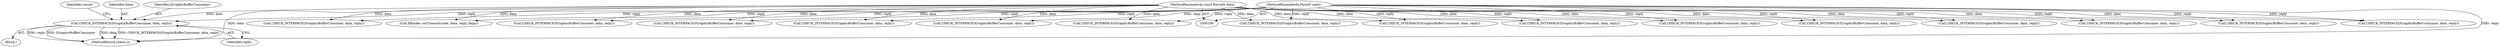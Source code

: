digraph "0_Android_dded8fdbb700d6cc498debc69a780915bc34d755@pointer" {
"1000451" [label="(Call,CHECK_INTERFACE(IGraphicBufferConsumer, data, reply))"];
"1000102" [label="(MethodParameterIn,const Parcel& data)"];
"1000103" [label="(MethodParameterIn,Parcel* reply)"];
"1000457" [label="(Identifier,result)"];
"1000111" [label="(Call,CHECK_INTERFACE(IGraphicBufferConsumer, data, reply))"];
"1000454" [label="(Identifier,reply)"];
"1000163" [label="(Call,CHECK_INTERFACE(IGraphicBufferConsumer, data, reply))"];
"1000265" [label="(Call,CHECK_INTERFACE(IGraphicBufferConsumer, data, reply))"];
"1000325" [label="(Call,CHECK_INTERFACE(IGraphicBufferConsumer, data, reply))"];
"1000300" [label="(Call,CHECK_INTERFACE(IGraphicBufferConsumer, data, reply))"];
"1000345" [label="(Call,CHECK_INTERFACE(IGraphicBufferConsumer, data, reply))"];
"1000451" [label="(Call,CHECK_INTERFACE(IGraphicBufferConsumer, data, reply))"];
"1000431" [label="(Call,CHECK_INTERFACE(IGraphicBufferConsumer, data, reply))"];
"1000143" [label="(Call,CHECK_INTERFACE(IGraphicBufferConsumer, data, reply))"];
"1000103" [label="(MethodParameterIn,Parcel* reply)"];
"1000453" [label="(Identifier,data)"];
"1000450" [label="(Block,)"];
"1000411" [label="(Call,CHECK_INTERFACE(IGraphicBufferConsumer, data, reply))"];
"1000102" [label="(MethodParameterIn,const Parcel& data)"];
"1000380" [label="(Call,CHECK_INTERFACE(IGraphicBufferConsumer, data, reply))"];
"1000280" [label="(Call,CHECK_INTERFACE(IGraphicBufferConsumer, data, reply))"];
"1000471" [label="(Call,BBinder::onTransact(code, data, reply, flags))"];
"1000391" [label="(Call,CHECK_INTERFACE(IGraphicBufferConsumer, data, reply))"];
"1000196" [label="(Call,CHECK_INTERFACE(IGraphicBufferConsumer, data, reply))"];
"1000452" [label="(Identifier,IGraphicBufferConsumer)"];
"1000360" [label="(Call,CHECK_INTERFACE(IGraphicBufferConsumer, data, reply))"];
"1000239" [label="(Call,CHECK_INTERFACE(IGraphicBufferConsumer, data, reply))"];
"1000476" [label="(MethodReturn,status_t)"];
"1000451" -> "1000450"  [label="AST: "];
"1000451" -> "1000454"  [label="CFG: "];
"1000452" -> "1000451"  [label="AST: "];
"1000453" -> "1000451"  [label="AST: "];
"1000454" -> "1000451"  [label="AST: "];
"1000457" -> "1000451"  [label="CFG: "];
"1000451" -> "1000476"  [label="DDG: IGraphicBufferConsumer"];
"1000451" -> "1000476"  [label="DDG: data"];
"1000451" -> "1000476"  [label="DDG: CHECK_INTERFACE(IGraphicBufferConsumer, data, reply)"];
"1000451" -> "1000476"  [label="DDG: reply"];
"1000102" -> "1000451"  [label="DDG: data"];
"1000103" -> "1000451"  [label="DDG: reply"];
"1000102" -> "1000100"  [label="AST: "];
"1000102" -> "1000476"  [label="DDG: data"];
"1000102" -> "1000111"  [label="DDG: data"];
"1000102" -> "1000143"  [label="DDG: data"];
"1000102" -> "1000163"  [label="DDG: data"];
"1000102" -> "1000196"  [label="DDG: data"];
"1000102" -> "1000239"  [label="DDG: data"];
"1000102" -> "1000265"  [label="DDG: data"];
"1000102" -> "1000280"  [label="DDG: data"];
"1000102" -> "1000300"  [label="DDG: data"];
"1000102" -> "1000325"  [label="DDG: data"];
"1000102" -> "1000345"  [label="DDG: data"];
"1000102" -> "1000360"  [label="DDG: data"];
"1000102" -> "1000380"  [label="DDG: data"];
"1000102" -> "1000391"  [label="DDG: data"];
"1000102" -> "1000411"  [label="DDG: data"];
"1000102" -> "1000431"  [label="DDG: data"];
"1000102" -> "1000471"  [label="DDG: data"];
"1000103" -> "1000100"  [label="AST: "];
"1000103" -> "1000476"  [label="DDG: reply"];
"1000103" -> "1000111"  [label="DDG: reply"];
"1000103" -> "1000143"  [label="DDG: reply"];
"1000103" -> "1000163"  [label="DDG: reply"];
"1000103" -> "1000196"  [label="DDG: reply"];
"1000103" -> "1000239"  [label="DDG: reply"];
"1000103" -> "1000265"  [label="DDG: reply"];
"1000103" -> "1000280"  [label="DDG: reply"];
"1000103" -> "1000300"  [label="DDG: reply"];
"1000103" -> "1000325"  [label="DDG: reply"];
"1000103" -> "1000345"  [label="DDG: reply"];
"1000103" -> "1000360"  [label="DDG: reply"];
"1000103" -> "1000380"  [label="DDG: reply"];
"1000103" -> "1000391"  [label="DDG: reply"];
"1000103" -> "1000411"  [label="DDG: reply"];
"1000103" -> "1000431"  [label="DDG: reply"];
"1000103" -> "1000471"  [label="DDG: reply"];
}
